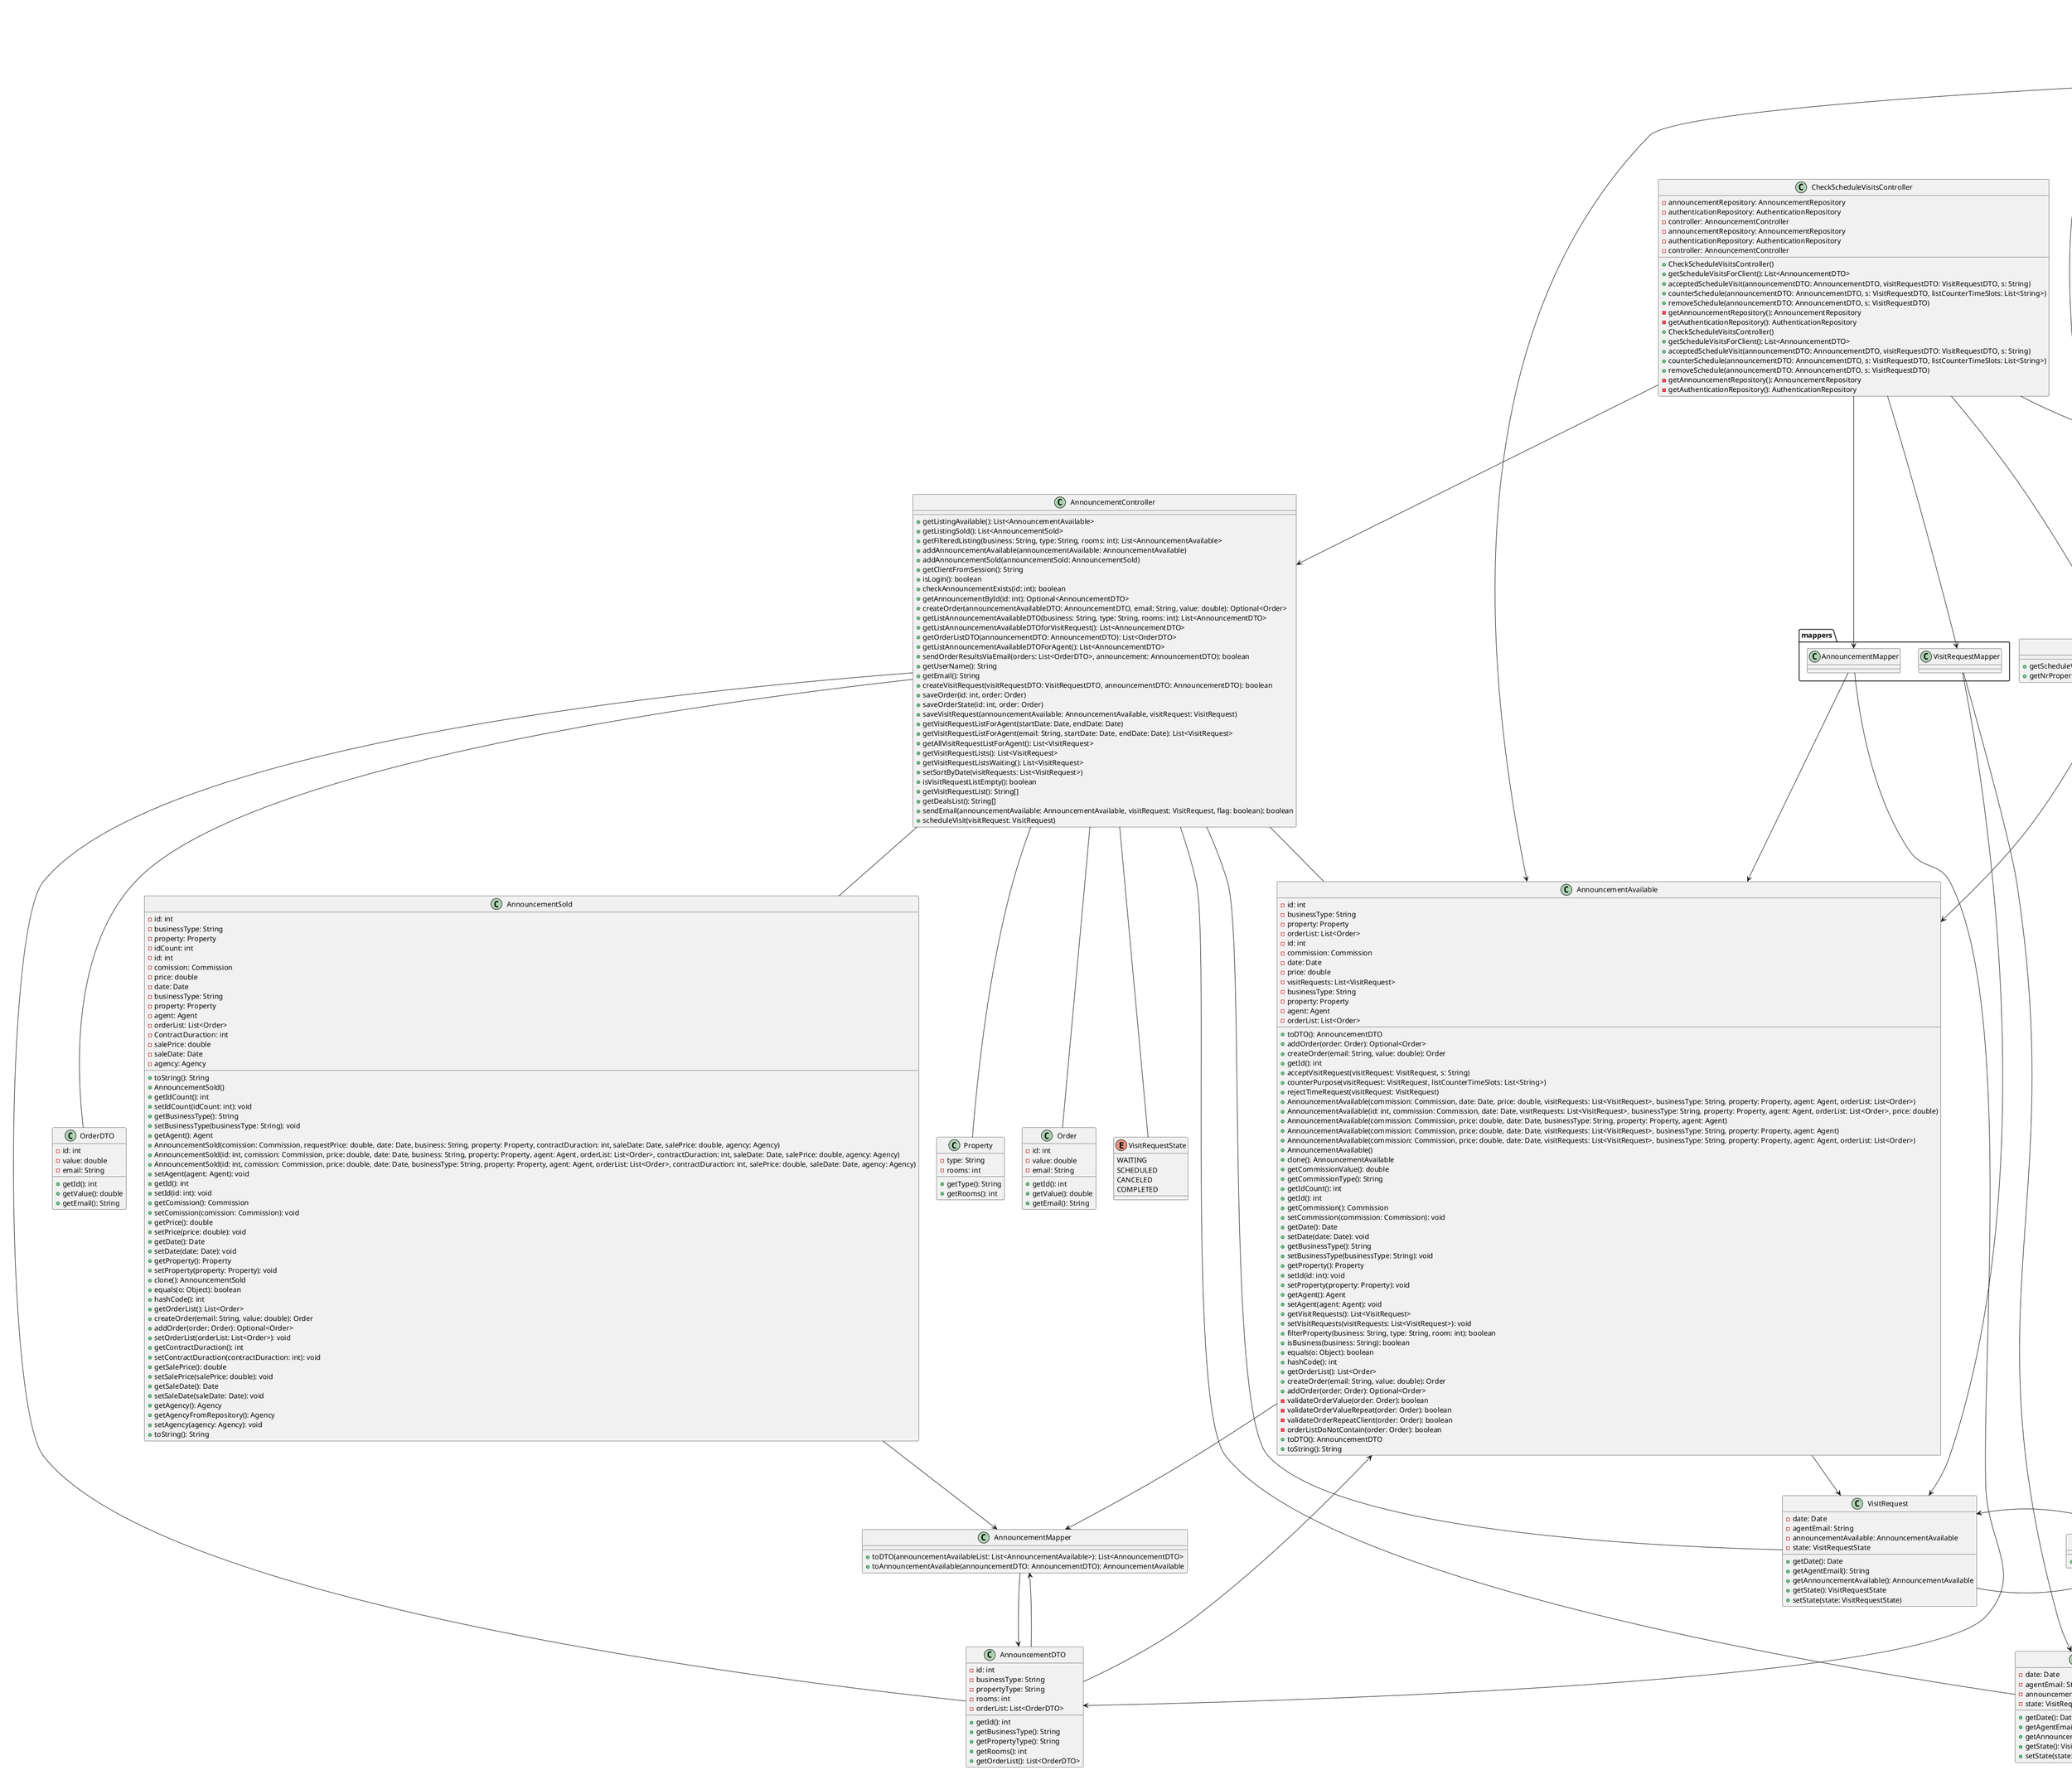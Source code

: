 @startuml


    class AnnouncementController {
        + getListingAvailable(): List<AnnouncementAvailable>
        + getListingSold(): List<AnnouncementSold>
        + getFilteredListing(business: String, type: String, rooms: int): List<AnnouncementAvailable>
        + addAnnouncementAvailable(announcementAvailable: AnnouncementAvailable)
        + addAnnouncementSold(announcementSold: AnnouncementSold)
        + getClientFromSession(): String
        + isLogin(): boolean
        + checkAnnouncementExists(id: int): boolean
        + getAnnouncementById(id: int): Optional<AnnouncementDTO>
        + createOrder(announcementAvailableDTO: AnnouncementDTO, email: String, value: double): Optional<Order>
        + getListAnnouncementAvailableDTO(business: String, type: String, rooms: int): List<AnnouncementDTO>
        + getListAnnouncementAvailableDTOforVisitRequest(): List<AnnouncementDTO>
        + getOrderListDTO(announcementDTO: AnnouncementDTO): List<OrderDTO>
        + getListAnnouncementAvailableDTOForAgent(): List<AnnouncementDTO>
        + sendOrderResultsViaEmail(orders: List<OrderDTO>, announcement: AnnouncementDTO): boolean
        + getUserName(): String
        + getEmail(): String
        + createVisitRequest(visitRequestDTO: VisitRequestDTO, announcementDTO: AnnouncementDTO): boolean
        + saveOrder(id: int, order: Order)
        + saveOrderState(id: int, order: Order)
        + saveVisitRequest(announcementAvailable: AnnouncementAvailable, visitRequest: VisitRequest)
        + getVisitRequestListForAgent(startDate: Date, endDate: Date)
        + getVisitRequestListForAgent(email: String, startDate: Date, endDate: Date): List<VisitRequest>
        + getAllVisitRequestListForAgent(): List<VisitRequest>
        + getVisitRequestLists(): List<VisitRequest>
        + getVisitRequestListsWaiting(): List<VisitRequest>
        + setSortByDate(visitRequests: List<VisitRequest>)
        + isVisitRequestListEmpty(): boolean
        + getVisitRequestList(): String[]
        + getDealsList(): String[]
        + sendEmail(announcementAvailable: AnnouncementAvailable, visitRequest: VisitRequest, flag: boolean): boolean
        + scheduleVisit(visitRequest: VisitRequest)
    }


    class ApplicationSession {
        + getCurrentSession(): UserSession
    }

    class UserSession {
        - userEmail: String
        - isLoggedIn: boolean
        + getUserEmail(): String
        + isLoggedIn(): boolean
    }


    class AnnouncementAvailable {
        - id: int
        - businessType: String
        - property: Property
        - orderList: List<Order>
        + toDTO(): AnnouncementDTO
        + addOrder(order: Order): Optional<Order>
        + createOrder(email: String, value: double): Order
        + getId(): int
    }

    class AnnouncementSold {
        - id: int
        - businessType: String
        - property: Property
        + toString(): String
    }

    class Property {
        - type: String
        - rooms: int
        + getType(): String
        + getRooms(): int
    }

    class Order {
        - id: int
        - value: double
        - email: String
        + getId(): int
        + getValue(): double
        + getEmail(): String
    }

    class VisitRequest {
        - date: Date
        - agentEmail: String
        - announcementAvailable: AnnouncementAvailable
        - state: VisitRequestState
        + getDate(): Date
        + getAgentEmail(): String
        + getAnnouncementAvailable(): AnnouncementAvailable
        + getState(): VisitRequestState
        + setState(state: VisitRequestState)
    }

    enum VisitRequestState {
        WAITING
        SCHEDULED
        CANCELED
        COMPLETED
    }



    class AnnouncementDTO {
        - id: int
        - businessType: String
        - propertyType: String
        - rooms: int
        - orderList: List<OrderDTO>
        + getId(): int
        + getBusinessType(): String
        + getPropertyType(): String
        + getRooms(): int
        + getOrderList(): List<OrderDTO>
    }

    class OrderDTO {
        - id: int
        - value: double
        - email: String
        + getId(): int
        + getValue(): double
        + getEmail(): String
    }

    class VisitRequestDTO {
        - date: Date
        - agentEmail: String
        - announcementAvailable: AnnouncementDTO
        - state: VisitRequestState
        + getDate(): Date
        + getAgentEmail(): String
        + getAnnouncementAvailable(): AnnouncementDTO
        + getState(): VisitRequestState
        + setState(state: VisitRequestState)
    }



    class CheckScheduleVisitsController {
        - announcementRepository: AnnouncementRepository
        - authenticationRepository: AuthenticationRepository
        - controller: AnnouncementController
        + CheckScheduleVisitsController()
        + getScheduleVisitsForClient(): List<AnnouncementDTO>
        + acceptedScheduleVisit(announcementDTO: AnnouncementDTO, visitRequestDTO: VisitRequestDTO, s: String)
        + counterSchedule(announcementDTO: AnnouncementDTO, s: VisitRequestDTO, listCounterTimeSlots: List<String>)
        + removeSchedule(announcementDTO: AnnouncementDTO, s: VisitRequestDTO)
        - getAnnouncementRepository(): AnnouncementRepository
        - getAuthenticationRepository(): AuthenticationRepository
    }




    class CheckScheduleVisitsController {
        - announcementRepository: AnnouncementRepository
        - authenticationRepository: AuthenticationRepository
        - controller: AnnouncementController
        + CheckScheduleVisitsController()
        + getScheduleVisitsForClient(): List<AnnouncementDTO>
        + acceptedScheduleVisit(announcementDTO: AnnouncementDTO, visitRequestDTO: VisitRequestDTO, s: String)
        + counterSchedule(announcementDTO: AnnouncementDTO, s: VisitRequestDTO, listCounterTimeSlots: List<String>)
        + removeSchedule(announcementDTO: AnnouncementDTO, s: VisitRequestDTO)
        - getAnnouncementRepository(): AnnouncementRepository
        - getAuthenticationRepository(): AuthenticationRepository
    }


    class AnnouncementRepository {
        + getScheduleVisitsForClient(): List<AnnouncementAvailable>
        + getNrPropertiesOfAnAgency(agency: Agency): int
    }




    class AnnouncementAvailable {
        + acceptVisitRequest(visitRequest: VisitRequest, s: String)
        + counterPurpose(visitRequest: VisitRequest, listCounterTimeSlots: List<String>)
        + rejectTimeRequest(visitRequest: VisitRequest)
    }





    class AnnouncementMapper {
        + toDTO(announcementAvailableList: List<AnnouncementAvailable>): List<AnnouncementDTO>
        + toAnnouncementAvailable(announcementDTO: AnnouncementDTO): AnnouncementAvailable
    }

    class VisitRequestMapper {
        + fromDTO(visitRequestDTO: VisitRequestDTO): VisitRequest
    }



    class ControllerDivideStores {
        - announcementRepository: AnnouncementRepository
        - agencyRepository: AgencyRepository
        + ControllerDivideStores()
        + ControllerDivideStores(announcementRepository: AnnouncementRepository, agencyRepository: AgencyRepository)
        - getAnnouncementRepository(): AnnouncementRepository
        - getAgencyRepository(): AgencyRepository
        + getAgencies(): List<Agency>
        + getNrProperitesForEachAgency(): AlgorithmInfo
    }




    class Agency {
        + getId(): String
        + getName(): String
    }

    class BruteForceAlgorithm {
        + getPartitions(array: String[][]): AlgorithmInfo
    }

   class AlgorithmInfo {
       - list1: List<Integer>
       - list2: List<Integer>
       - list3: List<String>
       - list4: List<String>
       - timeAlgorithm: long

       + AlgorithmInfo(list1: List<Integer>, list2: List<Integer>, list3: List<String>, list4: List<String>, timeAlgorithm: long)
       + getList1(): List<Integer>
       + getList3(): List<String>
       + getList4(): List<String>
       + getTimeAlgorithm(): long
       + getList2(): List<Integer>
   }


    class CreateRequestController {
        - agencyRepository: AgencyRepository
        - requestRepository: RequestRepository
        - agentMapper: AgentMapper
        - agencyMapper: AgencyMapper
        + CreateRequestController()
        + CreateRequestController(agencyRepository: AgencyRepository, requestRepository: RequestRepository)
        - getAgencyRepository(): AgencyRepository
        - getRequestRepository(): RequestRepository
        + getSortedAgent(agencyChosedDTO: AgencyDTO): Optional<AgentDTO>
        + getSortedAgency(): AgencyDTO
        + getAgencysFromController(): List<AgencyDTO>
        + getAgentsFromController(agencyDTO: AgencyDTO): List<AgentDTO>
        + createAndSaveRequest(requestDto: RequestDTO): boolean
        + createOwner(ownerDTO: OwnerDTO): Optional<Owner>
        + ...
    }



    class AgencyRepository {
        + getAgencyList(): List<Agency>
        + getRandomAgency(): Agency
    }

    class RequestRepository {
        + createRequest(requestDto: RequestDTO): Optional<Request>
        + checkIfRequestExists(request: Request): boolean
    }

    class Repositories {
        + getAgencyRepository(): AgencyRepository
        + getRequestRepository(): RequestRepository
        + getAuthenticationRepository(): AuthenticationRepository
        + getAnnouncementRepository(): AnnouncementRepository
        + getAgencyRepository(): AgencyRepository
    }


    class Request {
        - idCount: int
        - requestId: int
        - date: Date
        - area: double
        - location: String
        - distanceFromCityCenter: double
        - requestedPrice: double
        - requestType: String
        - photographs: List<String>
        - agente: Agent
        - owner: Owner
        - typeOfCommercialize: String

        + Request()
        + Request(date: Date, typeOfCommercialize: String, agente: Agent, area: double, location: String, distanceFromCityCentre: double, requestedPrice: double, owner: Owner, photographs: List<String>)
        + Request(typeOfCommercialize: String, agente: Agent, area: double, location: String, distanceFromCityCentre: double, requestedPrice: double, owner: Owner, photographs: List<String>)
        + Request(id: int, typeOfCommercialize: String, agente: Agent, area: double, location: String, distanceFromCityCentre: double, requestedPrice: double, owner: Owner, photographs: List<String>)
        + getDate(): Date
        + static getIdCount(): int
        + getPhotographs(): List<String>
        + isRequestType(type: String): boolean
        + getRequestType(): String
        + toString(): String
        + getTypeOfCommercialize(): String
        + equals(o: Object): boolean
        + hashCode(): int
        + addPhoto(photo: String): void
        + clone(): Request

    }




    class AgencyDTO {
      - name: String
      - address: String
      - phoneNumber: long
      - email: String
      - storeManager: StoreManagerDTO
      - agentDTOList: List<AgentDTO>
      --
      + AgencyDTO()
      + setAgentDTOList(agentDTOList: List<AgentDTO>): void
      + getName(): String
      + setName(name: String): void
      + getAddress(): String
      + setAddress(address: String): void
      + getPhoneNumber(): long
      + setPhoneNumber(phoneNumber: long): void
      + getEmail(): String
      + setEmail(email: String): void
      + getStoreManager(): StoreManagerDTO
      + setStoreManager(storeManager: StoreManagerDTO): void
      + getAgentDTOList(): List<AgentDTO>
      + getRandomAgent(): Optional<AgentDTO>
    }

    class AgentDTO {
      - phoneNumber: long
      - taxNumber: int
      - civilNumber: int
      - address: String
      - mail: String
      - name: String
      --
      + AgentDTO()
      + setPhoneNumber(phoneNumber: long): void
      + setTaxNumber(taxNumber: int): void
      + setCivilNumber(civilNumber: int): void
      + setAddress(address: String): void
      + setMail(mail: String): void
      + setName(name: String): void
      + getPhoneNumber(): long
      + getTaxNumber(): int
      + getCivilNumber(): int
      + getAddress(): String
      + getMail(): String
      + getName(): String
    }

    class StoreManagerDTO {
      - name: String
      - email: String
      --
      + StoreManagerDTO()
      + setName(name: String): void
      + getName(): String
      + setEmail(email: String): void
      + getEmail(): String
    }



    class RequestDTO {
      - date: Date
      - equipment: String
      - area: double
      - location: String
      - distanceFromCityCenter: double
      - requestedPrice: double
      - requestType: String
      - photographs: List<String>
      - numberBedrooms: int
      - numberBathrooms: int
      - numberParkingSpaces: int
      - basement: Boolean
      - inhabitableLoft: Boolean
      - sunExposure: String
      - id: int
      - agent: AgentDTO
      - owner: OwnerDTO
      - typeOfCommercialize: String
    }





    class AgentMapper {
        +toDTO(agent: Agent): AgentDTO
        +toDTO(agentList: List<Agent>): List<AgentDTO>
        +fromDTO(dto: AgentDTO): Agent
    }
    class AgencyMapper {
            - storeManagerMapper: StoreManagerMapper
            +toDTO(agency: Agency): AgencyDTO
            -toDTO(agent: Agent): AgentDTO
            +toDTO(agencyList: List<Agency>): List<AgencyDTO>
            +fromDTO(dto: AgencyDTO): Agency
        }





    class ImportController {
        - adapterCSV: ExternalModuleAdapterCSV

        + addLegacyFile(file: File, filePath: String): boolean
        + validateCSV(file: File): boolean
        + validateEmpty(file: File): boolean
    }








    class ExternalModuleAdapterCSV {
        - externalModuleCSVList: List<ExternalModuleCSV>
        - controller: AnnouncementController
        - columnNames: String[]

        + readFile(filePath: String): boolean
        + addRepositorys(): void
        - getValueAsInt(columnIndices: Map<String, Integer>, values: String[], columnName: String): int
        - getValueAsLong(columnIndices: Map<String, Integer>, values: String[], columnName: String): long
        - getValueAsDouble(columnIndices: Map<String, Integer>, values: String[], columnName: String): double
        - getValueAsSunExposure(columnIndices: Map<String, Integer>, values: String[], columnName: String): String
        - getValueAsBoolean(columnIndices: Map<String, Integer>, values: String[], columnName: String): boolean
        - getValueAsDate(columnIndices: Map<String, Integer>, values: String[], columnName: String): Date
        - getValue(columnIndices: Map<String, Integer>, values: String[], columnName: String): String
        - validateNumberColumns(values: String[]): boolean
        - addAnnouncement(announcementSold: AnnouncementSold): void
    }

class ExternalModuleCSV {
  - sid: int
  - owner_name: String
  - owner_passportNum: long
  - owner_TIN: long
  - owner_email: String
  - owner_phone: long
  - property_type: String
  - property_area: double
  - property_location: String
  - property_distanceFromCenter: double
  - property_numberBedrooms: int
  - property_numberBathrooms: int
  - property_pnumParking: int
  - property_centralHeating: boolean
  - property_airconditioned: boolean
  - property_basement: boolean
  - property_loft: boolean
  - property_sunExposure: String
  - property_requested_sale_rent_price: double
  - property_sale_rent_price: double
  - commission: Commission
  - contract_duration: int
  - property_dateAnnounceRequest: Date
  - property_dateofSale: Date
  - type_business: String
  - store_ID: int
  - store_name: String
  - store_location: String
  - store_phonenumber: long
  - store_emailAddress: String

  + ExternalModuleCSV()
  + getOwner(): Owner
  + getProperty(): Property
  + getAnnouncementSold(): AnnouncementSold
  + validateOwner(): boolean
  + validateAgency(): boolean
  + getEquipment(): String
}



    class AnnouncementAvailable {
            - id: int
            - commission: Commission
            - date: Date
            - price: double
            - visitRequests: List<VisitRequest>
            - businessType: String
            - property: Property
            - agent: Agent
            - orderList: List<Order>
            + AnnouncementAvailable(commission: Commission, date: Date, price: double, visitRequests: List<VisitRequest>, businessType: String, property: Property, agent: Agent, orderList: List<Order>)
            + AnnouncementAvailable(id: int, commission: Commission, date: Date, visitRequests: List<VisitRequest>, businessType: String, property: Property, agent: Agent, orderList: List<Order>, price: double)
            + AnnouncementAvailable(commission: Commission, price: double, date: Date, businessType: String, property: Property, agent: Agent)
            + AnnouncementAvailable(commission: Commission, price: double, date: Date, visitRequests: List<VisitRequest>, businessType: String, property: Property, agent: Agent)
            + AnnouncementAvailable(commission: Commission, price: double, date: Date, visitRequests: List<VisitRequest>, businessType: String, property: Property, agent: Agent, orderList: List<Order>)
            + AnnouncementAvailable()
            + clone(): AnnouncementAvailable
            + getCommissionValue(): double
            + getCommissionType(): String
            + getIdCount(): int
            + getId(): int
            + getCommission(): Commission
            + setCommission(commission: Commission): void
            + getDate(): Date
            + setDate(date: Date): void
            + getBusinessType(): String
            + setBusinessType(businessType: String): void
            + getProperty(): Property
            + setId(id: int): void
            + setProperty(property: Property): void
            + getAgent(): Agent
            + setAgent(agent: Agent): void
            + getVisitRequests(): List<VisitRequest>
            + setVisitRequests(visitRequests: List<VisitRequest>): void
            + filterProperty(business: String, type: String, room: int): boolean
            + isBusiness(business: String): boolean
            + equals(o: Object): boolean
            + hashCode(): int
            + getOrderList(): List<Order>
            + createOrder(email: String, value: double): Order
            + addOrder(order: Order): Optional<Order>
            - validateOrderValue(order: Order): boolean
            - validateOrderValueRepeat(order: Order): boolean
            - validateOrderRepeatClient(order: Order): boolean
            - orderListDoNotContain(order: Order): boolean
            + toDTO(): AnnouncementDTO
            + toString(): String
        }

    class AnnouncementSold {
            - idCount: int
            - id: int
            - comission: Commission
            - price: double
            - date: Date
            - businessType: String
            - property: Property
            - agent: Agent
            - orderList: List<Order>
            - ContractDuraction: int
            - salePrice: double
            - saleDate: Date
            - agency: Agency
            + AnnouncementSold()
            + getIdCount(): int
            + setIdCount(idCount: int): void
            + getBusinessType(): String
            + setBusinessType(businessType: String): void
            + getAgent(): Agent
            + AnnouncementSold(comission: Commission, requestPrice: double, date: Date, business: String, property: Property, contractDuraction: int, saleDate: Date, salePrice: double, agency: Agency)
            + AnnouncementSold(id: int, comission: Commission, price: double, date: Date, business: String, property: Property, agent: Agent, orderList: List<Order>, contractDuraction: int, saleDate: Date, salePrice: double, agency: Agency)
            + AnnouncementSold(id: int, comission: Commission, price: double, date: Date, businessType: String, property: Property, agent: Agent, orderList: List<Order>, contractDuraction: int, salePrice: double, saleDate: Date, agency: Agency)
            + setAgent(agent: Agent): void
            + getId(): int
            + setId(id: int): void
            + getComission(): Commission
            + setComission(comission: Commission): void
            + getPrice(): double
            + setPrice(price: double): void
            + getDate(): Date
            + setDate(date: Date): void
            + getProperty(): Property
            + setProperty(property: Property): void
            + clone(): AnnouncementSold
            + equals(o: Object): boolean
            + hashCode(): int
            + getOrderList(): List<Order>
            + createOrder(email: String, value: double): Order
            + addOrder(order: Order): Optional<Order>
            + setOrderList(orderList: List<Order>): void
            + getContractDuraction(): int
            + setContractDuraction(contractDuraction: int): void
            + getSalePrice(): double
            + setSalePrice(salePrice: double): void
            + getSaleDate(): Date
            + setSaleDate(saleDate: Date): void
            + getAgency(): Agency
            + getAgencyFromRepository(): Agency
            + setAgency(agency: Agency): void
            + toString(): String
        }





    class PublishAnnouncementController {
        - requestRepository: RequestRepository
        - announcementRepository: AnnouncementRepository
        - authenticationRepository: AuthenticationRepository

        + getAgentFromSession(): Agent
        + checkRequestId(requestId: int): boolean
        + getAgentRequests(): List<Request>
        + publishSale(requestId: int, commission: Commission): void
        + getRequestById(requestId: int): Request
    }




    class Commission {
        - COMMISSION_TYPE_FIXED: String
        - COMMISSION_TYPE_PERCENTAGE: String
        - commissionValue: double
        - commissionType: String

        + Commission()
        + Commission(commissionValue: double, commissionType: String)
        + getCommissionValue(): double
        + setCommissionValue(commissionValue: double): void
        + getCommissionType(): String
        + setCommissionTypeFixed(): void
        + setCommissionTypePercentage(): void
        + getCOMMISSION_TYPE_FIXED(): String
        + getCOMMISSION_TYPE_PERCENTAGE(): String
        + equals(o: Object): boolean
    }





    class PublishAnnouncementPhoneCallController {
        - authenticationRepository: AuthenticationRepository
        - announcementRepository: AnnouncementRepository

        + getAnnouncementList(): List<AnnouncementAvailable>
        + getAgentFromSession(): Agent
        + addTextMessageToOwnerTextbox(owner: Owner, message: String): void
    }





    class Owner {
        - idCount: int
            - id: int
            - name: String
            - cardNumber: long
            - taxNumber: long
            - address: String
            - email: String
            - phoneNumber: long
            - textMessages: List<String>

            + Owner()
            + addMessage(sms: String): void
            + getTextMessages(): List<String>
            + getName(): String
            + equals(o: Object): boolean
            + hashCode(): int
            + setName(name: String): void
            + getCardNumber(): long
            + setCardNumber(cardNumber: int): void
            + getTaxNumber(): long
            + setTaxNumber(taxNumber: int): void
            + getAddress(): String
            + setAddress(address: String): void
            + getEmail(): String
            + setEmail(email: String): void
            + getPhoneNumber(): long
            + setPhoneNumber(phoneNumber: long): void
            + Owner(name: String, cardNumber: long, taxNumber: long, address: String, email: String, phoneNumber: long)
            + Owner(ownerDTO: OwnerDTO)
            + getId(): int

    }



    class RegisterUserController {
        - authFacade: AuthFacade

        + addUser(name: String, email: String, pwd: String): boolean
    }


    class UserLogin {
       - name: String
           - email: String
           - pwd: String
           - role: String

           + UserLogin(name: String, email: String, pwd: String, role: String)
           + UserLogin()
           + getName(): String
           + setName(name: String): void
           + getEmail(): String
           + setEmail(email: String): void
           + getPwd(): String
           + setPwd(pwd: String): void
           + getRole(): String
           + setRole(role: String): void
           + equals(o: Object): boolean
           + hashCode(): int
    }


    class AuthenticationRepository {
        - authenticationFacade: AuthFacade
            - userRepository: UserLoginRepository

            + AuthenticationRepository()
            + getAgentByEmail(agentEmail: String): Agent
            + doLogin(email: String, pwd: String): boolean
            + doLogout(): void
            + getCurrentUserSession(): UserSession
            + getMailFromUserFromSession(): String
            + addUserRole(id: String, description: String): boolean
            + getRoles(): List<UserRoleDTO>
            + addUserWithRole(name: String, email: String, pwd: String, roleId: String): boolean
            + createEmployee(employeeDTO: EmployeeDTO): Employee
            + getUsersWithRole(role: String): List<UserDTO>
            + getUsers(): List<UserDTO>
            + removeUser(mail: String): boolean
            + getUserRepository(): UserLoginRepository
    }


    class UserLoginRepository {
       - userList: List<UserLogin>

           + UserLoginRepository()
           + getUserList(): List<UserLogin>
           + add(userLogin: UserLogin): void
    }


    class AuthFacade {
        - authFacade: AuthFacade

        + addUser(name: String, email: String, pwd: String): boolean
    }


AnnouncementController -- AnnouncementAvailable
AnnouncementController -- AnnouncementSold
AnnouncementController -- AnnouncementDTO
AnnouncementController -- Order
AnnouncementController -- OrderDTO
AnnouncementController -- VisitRequest
AnnouncementController -- VisitRequestDTO
AnnouncementController -- Property
AnnouncementController -- VisitRequestState
mappers.AnnouncementMapper --> AnnouncementDTO
mappers.AnnouncementMapper --> AnnouncementAvailable


RegisterUserController --down-> AuthFacade
RegisterUserController --> UserLogin
RegisterUserController --> AuthenticationRepository
RegisterUserController --> UserLoginRepository
AuthenticationRepository -> UserLogin
Repositories -> AuthenticationRepository
Repositories -> UserLoginRepository
PublishAnnouncementPhoneCallController --down-> AuthenticationRepository
PublishAnnouncementPhoneCallController --down-> AnnouncementRepository
PublishAnnouncementPhoneCallController --> Agent
PublishAnnouncementPhoneCallController --> AnnouncementAvailable
PublishAnnouncementPhoneCallController --> Owner
Owner --> UserDTO
UserDTO --> UserSession

PublishAnnouncementController --down-> RequestRepository
PublishAnnouncementController --down-> AnnouncementRepository
PublishAnnouncementController --down-> AuthenticationRepository
PublishAnnouncementController --> Agent
PublishAnnouncementController --> Commission
PublishAnnouncementController --> Request

ImportController --down-> ExternalModuleAdapterCSV
ImportController --down-> ExternalModuleCSV



ApplicationSession --> UserSession

CreateRequestController --> AgencyRepository
CreateRequestController --> RequestRepository
CreateRequestController --> AgentMapper
CreateRequestController --> AgencyMapper
AgencyRepository --> Agent
RequestRepository --> Request
RequestRepository --> RequestDTO
AgencyDTO -> AgentDTO
AgencyDTO -> Agency
AgencyMapper -> Agency
AgentMapper -> Agent
ControllerDivideStores --> AnnouncementRepository
ControllerDivideStores --> AgencyRepository
AgencyRepository -> Agency
AnnouncementRepository --> Agency
AnnouncementRepository --> BruteForceAlgorithm
BruteForceAlgorithm --> AlgorithmInfo

CheckScheduleVisitsController --> mappers.AnnouncementMapper
CheckScheduleVisitsController --> mappers.VisitRequestMapper
AnnouncementRepository --> AnnouncementAvailable
AnnouncementAvailable --> VisitRequest

mappers.VisitRequestMapper --> VisitRequestDTO
mappers.VisitRequestMapper --> VisitRequest

CheckScheduleVisitsController --> AnnouncementRepository
CheckScheduleVisitsController --> AuthenticationRepository
CheckScheduleVisitsController --> AnnouncementController
AgencyDTO  -->  AgentDTO
    AgencyDTO  -->  StoreManagerDTO
    AnnouncementAvailable-->  AnnouncementMapper
    AnnouncementSold-->  AnnouncementMapper
    AnnouncementMapper--> AnnouncementDTO
    AnnouncementDTO-->AnnouncementMapper
    AnnouncementDTO-->AnnouncementAvailable
    VisitRequest-->VisitRequestMapper
    VisitRequestMapper-->VisitRequestDTO
    VisitRequestDTO-->VisitRequestMapper
    VisitRequestMapper->VisitRequest



@enduml
